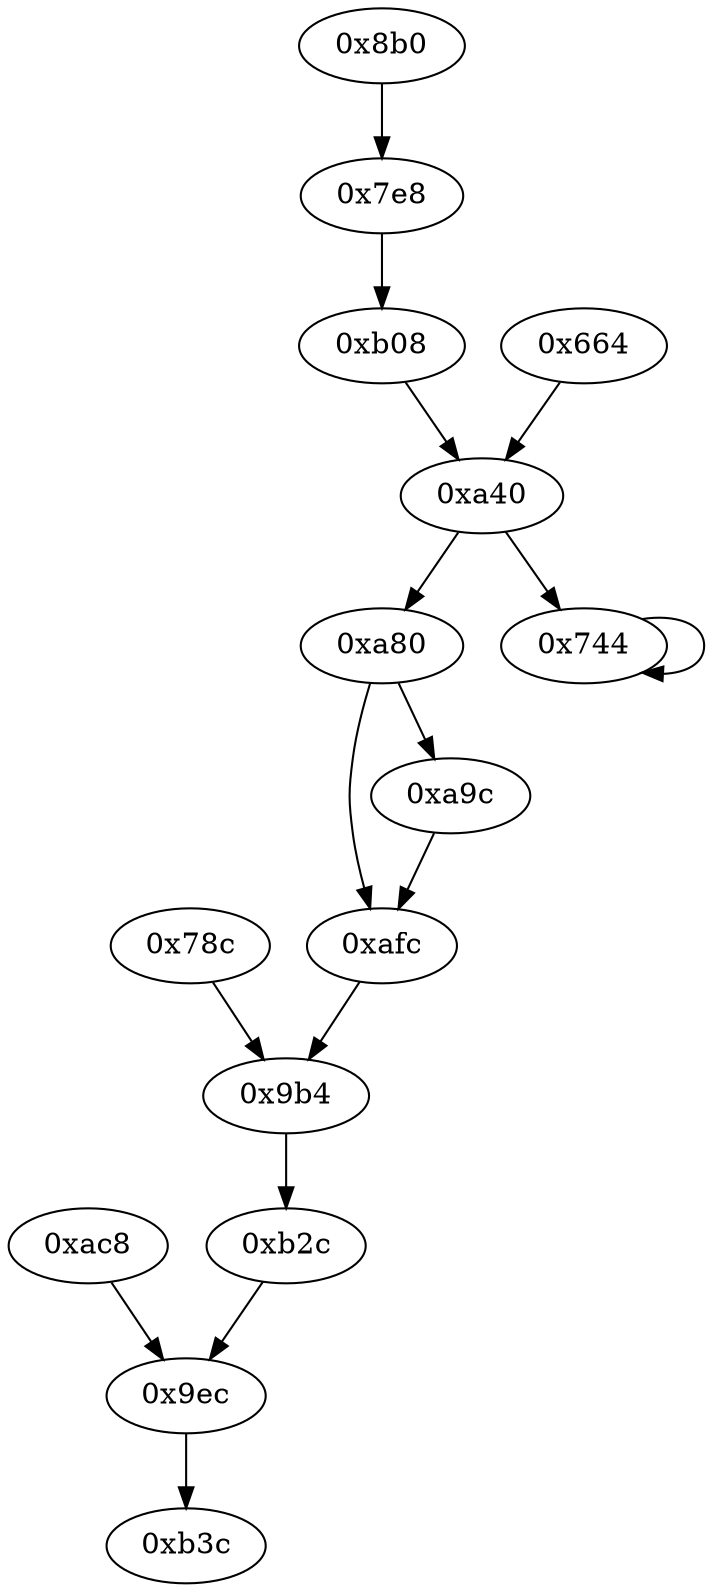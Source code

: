 digraph "" {
	"0xafc"	 [opcode="[u'str', u'mov', u'b']"];
	"0x9b4"	 [opcode="[u'ldr', u'ldr', u'ldr', u'sub', u'sub', u'add', u'str', u'b']"];
	"0xafc" -> "0x9b4";
	"0xac8"	 [opcode="[u'ldr', u'ldr', u'ldr', u'add', u'mov', u'ldr', u'add', u'add', u'ldr', u'add', u'sub', u'sub', u'b']"];
	"0x9ec"	 [opcode="[u'str', u'str', u'ldr', u'ldr', u'mvn', u'mvn', u'orr', u'ldr', u'ldr', u'mvn', u'sub', u'add', u'add', u'b']"];
	"0xac8" -> "0x9ec";
	"0xb08"	 [opcode="[u'ldr', u'ldr', u'str', u'ldr', u'str', u'ldr', u'ldr', u'str', u'b']"];
	"0xa40"	 [opcode="[u'ldr', u'str', u'str', u'ldr', u'str', u'ldr', u'str', u'ldr', u'ldr', u'eor', u'and', u'orr', u'ldr', u'ldr', u'mov', u'b']"];
	"0xb08" -> "0xa40";
	"0xa80"	 [opcode="[u'ldr', u'ldr', u'cmp', u'ldr', u'ldr', u'mov', u'b']"];
	"0xa40" -> "0xa80";
	"0x744"	 [opcode="[u'ldr', u'cmp', u'mov']"];
	"0xa40" -> "0x744";
	"0xa80" -> "0xafc";
	"0xa9c"	 [opcode="[u'ldr', u'ldr', u'ldr', u'add', u'str', u'ldr', u'ldr', u'sub', u'add', u'add', u'b']"];
	"0xa80" -> "0xa9c";
	"0xb2c"	 [opcode="[u'ldr', u'mov', u'mov', u'b']"];
	"0xb2c" -> "0x9ec";
	"0x664"	 [opcode="[u'push', u'add', u'sub', u'ldr', u'str', u'str', u'ldr', u'add', u'mov', u'ldr', u'ldr', u'str', u'str', u'mov', u'ldr', u'ldr', \
u'str', u'ldr', u'rsb', u'ldr', u'mvn', u'ldr', u'mul', u'mvn', u'mvn', u'orr', u'cmp', u'mov', u'mov', u'cmn', u'mov', u'mov', \
u'eor', u'orr', u'eor', u'orr', u'ldr', u'mov', u'str', u'ldr', u'str', u'mov', u'cmp', u'ldr', u'ldr', u'mov', u'str', u'ldr', \
u'str', u'mov', u'ldr', u'str', u'ldr', u'ldr', u'str', u'b']"];
	"0x664" -> "0xa40";
	"0xa9c" -> "0xafc";
	"0xb3c"	 [opcode="[u'ldr', u'ldr', u'ldr', u'ldr', u'ldr', u'ldr', u'sub', u'sub', u'pop']"];
	"0x9b4" -> "0xb2c";
	"0x8b0"	 [opcode="[u'ldr', u'ldr', u'ldr', u'smull', u'asr', u'add', u'add', u'sub', u'ldr', u'ldr', u'ldr', u'ldr', u'ldr', u'ldr', u'ldr', u'ldr', \
u'ldr', u'smull', u'asr', u'add', u'add', u'sub', u'add', u'add', u'ldr', u'ldr', u'ldr', u'ldr', u'ldr', u'ldr', u'ldr', u'ldr', \
u'rsb', u'sub', u'rsb', u'rsb', u'bic', u'sub', u'ldr', u'ldr', u'ldr', u'ldr', u'ldr', u'str', u'ldr', u'ldr', u'ldr', u'ldr', \
u'ldr', u'ldr', u'ldr', u'ldr', u'ldr', u'ldr', u'ldr', u'ldr', u'ldr', u'ldr', u'b']"];
	"0x7e8"	 [opcode="[u'ldr', u'ldr', u'ldr', u'ldr', u'rsb', u'rsb', u'str', u'ldr', u'smull', u'asr', u'add', u'add', u'sub', u'smull', u'asr', u'add', \
u'add', u'add', u'sub', u'rsb', u'sub', u'add', u'add', u'bic', u'sub', u'ldr', u'str', u'asr', u'str', u'ldr', u'smull', u'asr', \
u'add', u'str', u'ldr', u'ldr', u'smull', u'asr', u'add', u'str', u'b']"];
	"0x8b0" -> "0x7e8";
	"0x9ec" -> "0xb3c";
	"0x78c"	 [opcode="[u'ldr', u'ldr', u'ldr', u'ldr', u'ldr', u'ldr', u'ldr', u'ldr', u'ldr', u'ldr', u'b']"];
	"0x78c" -> "0x9b4";
	"0x744" -> "0x744";
	"0x7e8" -> "0xb08";
}
